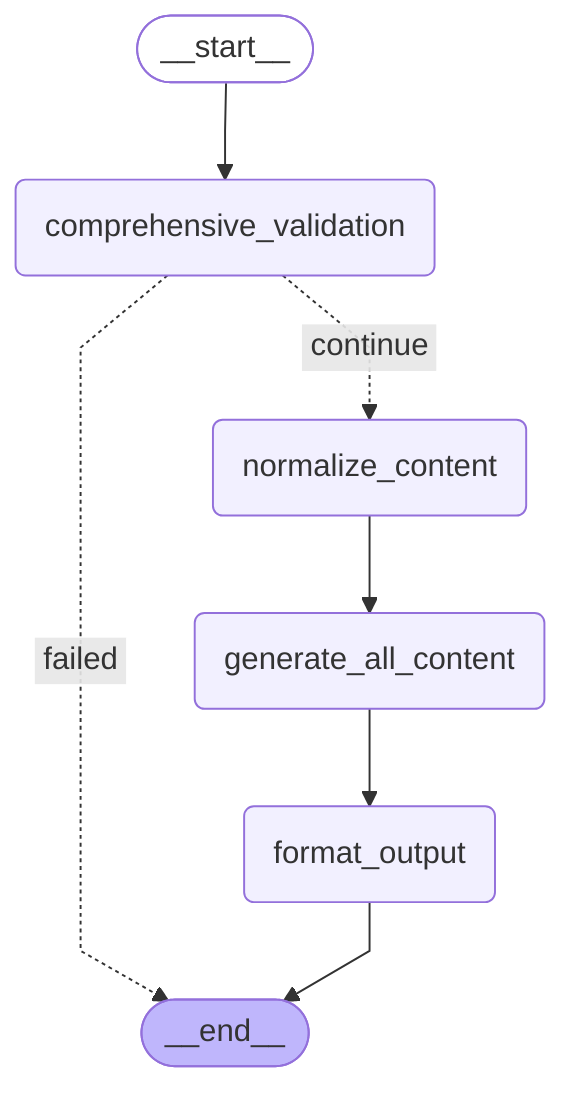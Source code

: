 ---
config:
  flowchart:
    curve: linear
---
graph TD;
	__start__([<p>__start__</p>]):::first
	comprehensive_validation(comprehensive_validation)
	normalize_content(normalize_content)
	generate_all_content(generate_all_content)
	format_output(format_output)
	__end__([<p>__end__</p>]):::last
	__start__ --> comprehensive_validation;
	comprehensive_validation -. &nbsp;failed&nbsp; .-> __end__;
	comprehensive_validation -. &nbsp;continue&nbsp; .-> normalize_content;
	generate_all_content --> format_output;
	normalize_content --> generate_all_content;
	format_output --> __end__;
	classDef default fill:#f2f0ff,line-height:1.2
	classDef first fill-opacity:0
	classDef last fill:#bfb6fc